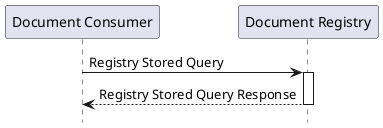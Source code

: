 @startuml
hide footbox

participant "Document Consumer" as CON
participant "Document Registry" as REG

CON -> REG : Registry Stored Query
activate REG
REG --> CON : Registry Stored Query Response
deactivate REG


@enduml